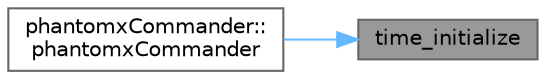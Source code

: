 digraph "time_initialize"
{
 // LATEX_PDF_SIZE
  bgcolor="transparent";
  edge [fontname=Helvetica,fontsize=10,labelfontname=Helvetica,labelfontsize=10];
  node [fontname=Helvetica,fontsize=10,shape=box,height=0.2,width=0.4];
  rankdir="RL";
  Node1 [id="Node000001",label="time_initialize",height=0.2,width=0.4,color="gray40", fillcolor="grey60", style="filled", fontcolor="black",tooltip="初期化"];
  Node1 -> Node2 [id="edge1_Node000001_Node000002",dir="back",color="steelblue1",style="solid",tooltip=" "];
  Node2 [id="Node000002",label="phantomxCommander::\lphantomxCommander",height=0.2,width=0.4,color="grey40", fillcolor="white", style="filled",URL="$classphantomx_commander.html#a366488f116b3663d4667ea5c74d14076",tooltip=" "];
}
